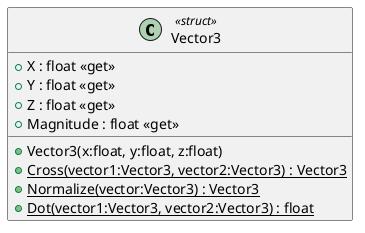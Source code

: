 @startuml
class Vector3 <<struct>> {
    + Vector3(x:float, y:float, z:float)
    + X : float <<get>>
    + Y : float <<get>>
    + Z : float <<get>>
    + Magnitude : float <<get>>
    + {static} Cross(vector1:Vector3, vector2:Vector3) : Vector3
    + {static} Normalize(vector:Vector3) : Vector3
    + {static} Dot(vector1:Vector3, vector2:Vector3) : float
}
@enduml
